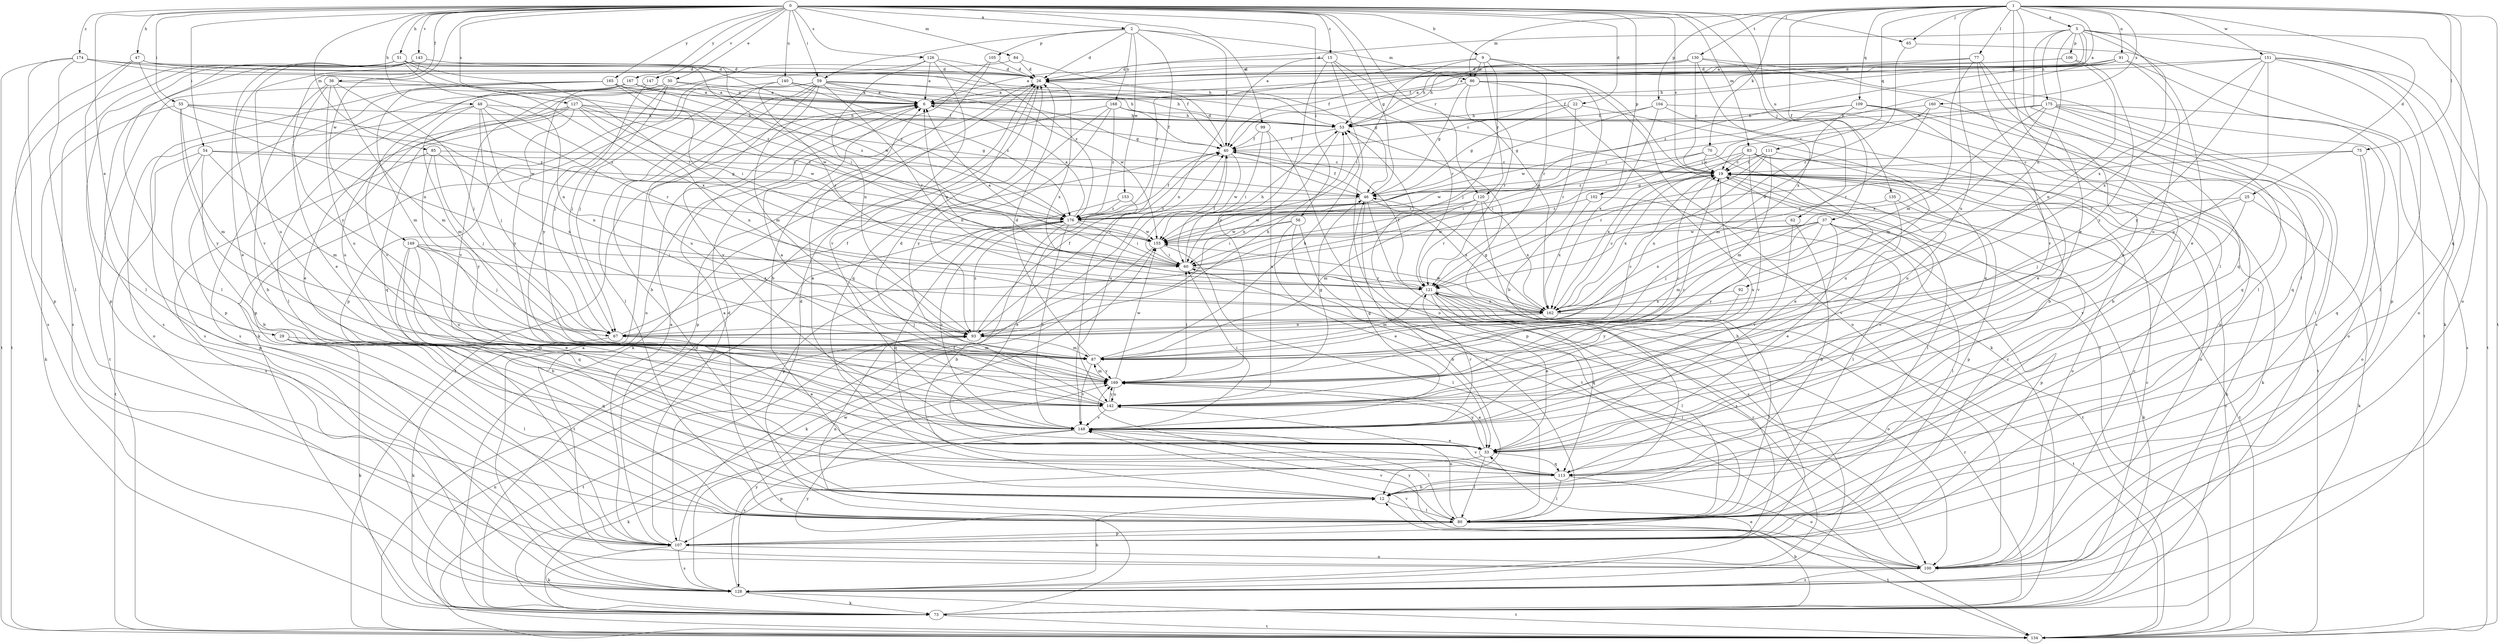 strict digraph  {
0;
1;
2;
5;
6;
9;
12;
15;
19;
22;
25;
26;
29;
30;
33;
36;
37;
40;
46;
47;
48;
51;
53;
54;
55;
56;
59;
60;
62;
65;
67;
70;
73;
75;
77;
80;
83;
84;
85;
86;
87;
91;
92;
93;
99;
100;
102;
104;
105;
106;
107;
109;
111;
113;
120;
121;
126;
127;
128;
130;
134;
135;
140;
142;
143;
147;
148;
149;
151;
153;
155;
160;
162;
165;
167;
168;
169;
174;
175;
176;
0 -> 2  [label=a];
0 -> 9  [label=b];
0 -> 15  [label=c];
0 -> 19  [label=c];
0 -> 22  [label=d];
0 -> 29  [label=e];
0 -> 30  [label=e];
0 -> 36  [label=f];
0 -> 46  [label=g];
0 -> 47  [label=h];
0 -> 48  [label=h];
0 -> 51  [label=h];
0 -> 54  [label=i];
0 -> 55  [label=i];
0 -> 56  [label=i];
0 -> 59  [label=i];
0 -> 62  [label=j];
0 -> 65  [label=j];
0 -> 83  [label=m];
0 -> 84  [label=m];
0 -> 85  [label=m];
0 -> 99  [label=o];
0 -> 102  [label=p];
0 -> 120  [label=r];
0 -> 126  [label=s];
0 -> 127  [label=s];
0 -> 135  [label=u];
0 -> 140  [label=u];
0 -> 143  [label=v];
0 -> 147  [label=v];
0 -> 149  [label=w];
0 -> 165  [label=y];
0 -> 167  [label=y];
0 -> 174  [label=z];
1 -> 5  [label=a];
1 -> 6  [label=a];
1 -> 25  [label=d];
1 -> 33  [label=e];
1 -> 37  [label=f];
1 -> 65  [label=j];
1 -> 70  [label=k];
1 -> 75  [label=l];
1 -> 77  [label=l];
1 -> 80  [label=l];
1 -> 86  [label=m];
1 -> 91  [label=n];
1 -> 104  [label=p];
1 -> 109  [label=q];
1 -> 111  [label=q];
1 -> 113  [label=q];
1 -> 130  [label=t];
1 -> 134  [label=t];
1 -> 142  [label=u];
1 -> 151  [label=w];
1 -> 160  [label=x];
2 -> 26  [label=d];
2 -> 40  [label=f];
2 -> 59  [label=i];
2 -> 86  [label=m];
2 -> 105  [label=p];
2 -> 148  [label=v];
2 -> 153  [label=w];
2 -> 168  [label=y];
5 -> 6  [label=a];
5 -> 26  [label=d];
5 -> 33  [label=e];
5 -> 40  [label=f];
5 -> 73  [label=k];
5 -> 80  [label=l];
5 -> 92  [label=n];
5 -> 100  [label=o];
5 -> 106  [label=p];
5 -> 162  [label=x];
5 -> 175  [label=z];
6 -> 53  [label=h];
6 -> 134  [label=t];
9 -> 60  [label=i];
9 -> 67  [label=j];
9 -> 86  [label=m];
9 -> 120  [label=r];
9 -> 121  [label=r];
9 -> 134  [label=t];
9 -> 176  [label=z];
12 -> 80  [label=l];
15 -> 26  [label=d];
15 -> 93  [label=n];
15 -> 100  [label=o];
15 -> 121  [label=r];
15 -> 162  [label=x];
15 -> 169  [label=y];
19 -> 46  [label=g];
19 -> 73  [label=k];
19 -> 80  [label=l];
19 -> 100  [label=o];
19 -> 107  [label=p];
19 -> 142  [label=u];
19 -> 162  [label=x];
22 -> 33  [label=e];
22 -> 46  [label=g];
22 -> 53  [label=h];
22 -> 121  [label=r];
25 -> 67  [label=j];
25 -> 73  [label=k];
25 -> 148  [label=v];
25 -> 176  [label=z];
26 -> 6  [label=a];
26 -> 73  [label=k];
26 -> 113  [label=q];
26 -> 162  [label=x];
29 -> 73  [label=k];
29 -> 80  [label=l];
29 -> 87  [label=m];
29 -> 113  [label=q];
30 -> 6  [label=a];
30 -> 46  [label=g];
30 -> 67  [label=j];
30 -> 80  [label=l];
30 -> 142  [label=u];
30 -> 148  [label=v];
33 -> 6  [label=a];
33 -> 80  [label=l];
33 -> 107  [label=p];
33 -> 113  [label=q];
33 -> 169  [label=y];
36 -> 6  [label=a];
36 -> 12  [label=b];
36 -> 33  [label=e];
36 -> 67  [label=j];
36 -> 87  [label=m];
36 -> 142  [label=u];
37 -> 33  [label=e];
37 -> 67  [label=j];
37 -> 73  [label=k];
37 -> 80  [label=l];
37 -> 87  [label=m];
37 -> 107  [label=p];
37 -> 155  [label=w];
37 -> 162  [label=x];
37 -> 169  [label=y];
40 -> 19  [label=c];
40 -> 26  [label=d];
40 -> 142  [label=u];
40 -> 155  [label=w];
46 -> 40  [label=f];
46 -> 80  [label=l];
46 -> 128  [label=s];
46 -> 162  [label=x];
46 -> 176  [label=z];
47 -> 26  [label=d];
47 -> 40  [label=f];
47 -> 80  [label=l];
47 -> 93  [label=n];
47 -> 128  [label=s];
48 -> 53  [label=h];
48 -> 67  [label=j];
48 -> 87  [label=m];
48 -> 93  [label=n];
48 -> 100  [label=o];
48 -> 121  [label=r];
48 -> 176  [label=z];
51 -> 26  [label=d];
51 -> 60  [label=i];
51 -> 80  [label=l];
51 -> 93  [label=n];
51 -> 107  [label=p];
51 -> 128  [label=s];
51 -> 134  [label=t];
51 -> 155  [label=w];
51 -> 162  [label=x];
51 -> 176  [label=z];
53 -> 40  [label=f];
53 -> 93  [label=n];
53 -> 107  [label=p];
54 -> 12  [label=b];
54 -> 19  [label=c];
54 -> 46  [label=g];
54 -> 87  [label=m];
54 -> 107  [label=p];
54 -> 134  [label=t];
55 -> 53  [label=h];
55 -> 73  [label=k];
55 -> 87  [label=m];
55 -> 155  [label=w];
55 -> 169  [label=y];
55 -> 176  [label=z];
56 -> 12  [label=b];
56 -> 33  [label=e];
56 -> 60  [label=i];
56 -> 128  [label=s];
56 -> 155  [label=w];
59 -> 6  [label=a];
59 -> 12  [label=b];
59 -> 19  [label=c];
59 -> 53  [label=h];
59 -> 67  [label=j];
59 -> 80  [label=l];
59 -> 87  [label=m];
59 -> 121  [label=r];
59 -> 142  [label=u];
59 -> 148  [label=v];
59 -> 155  [label=w];
60 -> 6  [label=a];
60 -> 40  [label=f];
60 -> 53  [label=h];
60 -> 121  [label=r];
62 -> 12  [label=b];
62 -> 148  [label=v];
62 -> 155  [label=w];
65 -> 121  [label=r];
65 -> 134  [label=t];
67 -> 33  [label=e];
67 -> 40  [label=f];
67 -> 73  [label=k];
67 -> 87  [label=m];
70 -> 19  [label=c];
70 -> 60  [label=i];
70 -> 142  [label=u];
70 -> 155  [label=w];
73 -> 12  [label=b];
73 -> 26  [label=d];
73 -> 121  [label=r];
73 -> 134  [label=t];
73 -> 169  [label=y];
75 -> 19  [label=c];
75 -> 100  [label=o];
75 -> 113  [label=q];
75 -> 155  [label=w];
77 -> 26  [label=d];
77 -> 33  [label=e];
77 -> 53  [label=h];
77 -> 87  [label=m];
77 -> 113  [label=q];
77 -> 148  [label=v];
80 -> 6  [label=a];
80 -> 26  [label=d];
80 -> 93  [label=n];
80 -> 107  [label=p];
80 -> 134  [label=t];
80 -> 142  [label=u];
80 -> 148  [label=v];
83 -> 19  [label=c];
83 -> 33  [label=e];
83 -> 73  [label=k];
83 -> 100  [label=o];
83 -> 148  [label=v];
83 -> 162  [label=x];
83 -> 176  [label=z];
84 -> 26  [label=d];
84 -> 46  [label=g];
84 -> 73  [label=k];
85 -> 19  [label=c];
85 -> 67  [label=j];
85 -> 128  [label=s];
85 -> 162  [label=x];
85 -> 169  [label=y];
86 -> 6  [label=a];
86 -> 12  [label=b];
86 -> 46  [label=g];
86 -> 73  [label=k];
86 -> 100  [label=o];
86 -> 121  [label=r];
87 -> 19  [label=c];
87 -> 26  [label=d];
87 -> 53  [label=h];
87 -> 148  [label=v];
87 -> 169  [label=y];
91 -> 26  [label=d];
91 -> 40  [label=f];
91 -> 53  [label=h];
91 -> 60  [label=i];
91 -> 107  [label=p];
91 -> 142  [label=u];
91 -> 176  [label=z];
92 -> 162  [label=x];
92 -> 169  [label=y];
93 -> 40  [label=f];
93 -> 53  [label=h];
93 -> 87  [label=m];
93 -> 134  [label=t];
93 -> 176  [label=z];
99 -> 40  [label=f];
99 -> 60  [label=i];
99 -> 134  [label=t];
99 -> 142  [label=u];
100 -> 19  [label=c];
100 -> 60  [label=i];
100 -> 128  [label=s];
100 -> 148  [label=v];
100 -> 169  [label=y];
102 -> 80  [label=l];
102 -> 162  [label=x];
102 -> 176  [label=z];
104 -> 12  [label=b];
104 -> 46  [label=g];
104 -> 53  [label=h];
104 -> 107  [label=p];
104 -> 162  [label=x];
105 -> 12  [label=b];
105 -> 26  [label=d];
105 -> 100  [label=o];
106 -> 6  [label=a];
106 -> 26  [label=d];
106 -> 93  [label=n];
106 -> 169  [label=y];
107 -> 6  [label=a];
107 -> 19  [label=c];
107 -> 26  [label=d];
107 -> 40  [label=f];
107 -> 53  [label=h];
107 -> 73  [label=k];
107 -> 100  [label=o];
107 -> 121  [label=r];
107 -> 128  [label=s];
109 -> 12  [label=b];
109 -> 33  [label=e];
109 -> 53  [label=h];
109 -> 87  [label=m];
109 -> 134  [label=t];
109 -> 155  [label=w];
111 -> 19  [label=c];
111 -> 60  [label=i];
111 -> 87  [label=m];
111 -> 93  [label=n];
111 -> 121  [label=r];
111 -> 142  [label=u];
113 -> 12  [label=b];
113 -> 19  [label=c];
113 -> 80  [label=l];
113 -> 100  [label=o];
113 -> 148  [label=v];
120 -> 87  [label=m];
120 -> 121  [label=r];
120 -> 134  [label=t];
120 -> 155  [label=w];
120 -> 162  [label=x];
120 -> 176  [label=z];
121 -> 6  [label=a];
121 -> 33  [label=e];
121 -> 40  [label=f];
121 -> 80  [label=l];
121 -> 87  [label=m];
121 -> 100  [label=o];
121 -> 113  [label=q];
121 -> 134  [label=t];
121 -> 162  [label=x];
126 -> 6  [label=a];
126 -> 26  [label=d];
126 -> 93  [label=n];
126 -> 107  [label=p];
126 -> 148  [label=v];
126 -> 176  [label=z];
127 -> 33  [label=e];
127 -> 46  [label=g];
127 -> 53  [label=h];
127 -> 93  [label=n];
127 -> 113  [label=q];
127 -> 142  [label=u];
127 -> 155  [label=w];
127 -> 169  [label=y];
127 -> 176  [label=z];
128 -> 6  [label=a];
128 -> 12  [label=b];
128 -> 19  [label=c];
128 -> 33  [label=e];
128 -> 73  [label=k];
128 -> 134  [label=t];
128 -> 155  [label=w];
128 -> 169  [label=y];
130 -> 6  [label=a];
130 -> 19  [label=c];
130 -> 26  [label=d];
130 -> 40  [label=f];
130 -> 53  [label=h];
130 -> 80  [label=l];
130 -> 128  [label=s];
130 -> 162  [label=x];
134 -> 19  [label=c];
134 -> 93  [label=n];
135 -> 134  [label=t];
135 -> 148  [label=v];
135 -> 176  [label=z];
140 -> 6  [label=a];
140 -> 53  [label=h];
140 -> 107  [label=p];
140 -> 121  [label=r];
140 -> 176  [label=z];
142 -> 6  [label=a];
142 -> 19  [label=c];
142 -> 26  [label=d];
142 -> 148  [label=v];
142 -> 169  [label=y];
143 -> 26  [label=d];
143 -> 33  [label=e];
143 -> 60  [label=i];
143 -> 128  [label=s];
143 -> 142  [label=u];
143 -> 148  [label=v];
143 -> 169  [label=y];
147 -> 6  [label=a];
147 -> 67  [label=j];
147 -> 128  [label=s];
148 -> 33  [label=e];
148 -> 46  [label=g];
148 -> 60  [label=i];
148 -> 73  [label=k];
148 -> 80  [label=l];
148 -> 121  [label=r];
148 -> 128  [label=s];
148 -> 176  [label=z];
149 -> 12  [label=b];
149 -> 33  [label=e];
149 -> 60  [label=i];
149 -> 67  [label=j];
149 -> 113  [label=q];
149 -> 142  [label=u];
149 -> 162  [label=x];
151 -> 6  [label=a];
151 -> 26  [label=d];
151 -> 80  [label=l];
151 -> 100  [label=o];
151 -> 134  [label=t];
151 -> 142  [label=u];
151 -> 162  [label=x];
151 -> 169  [label=y];
153 -> 33  [label=e];
153 -> 107  [label=p];
153 -> 176  [label=z];
155 -> 60  [label=i];
155 -> 73  [label=k];
155 -> 80  [label=l];
160 -> 19  [label=c];
160 -> 53  [label=h];
160 -> 113  [label=q];
160 -> 121  [label=r];
162 -> 19  [label=c];
162 -> 46  [label=g];
162 -> 67  [label=j];
162 -> 80  [label=l];
162 -> 93  [label=n];
162 -> 155  [label=w];
165 -> 6  [label=a];
165 -> 40  [label=f];
165 -> 60  [label=i];
165 -> 87  [label=m];
165 -> 128  [label=s];
165 -> 134  [label=t];
165 -> 155  [label=w];
167 -> 6  [label=a];
167 -> 107  [label=p];
167 -> 148  [label=v];
167 -> 169  [label=y];
167 -> 176  [label=z];
168 -> 40  [label=f];
168 -> 53  [label=h];
168 -> 93  [label=n];
168 -> 107  [label=p];
168 -> 169  [label=y];
168 -> 176  [label=z];
169 -> 19  [label=c];
169 -> 33  [label=e];
169 -> 46  [label=g];
169 -> 60  [label=i];
169 -> 87  [label=m];
169 -> 142  [label=u];
169 -> 155  [label=w];
174 -> 26  [label=d];
174 -> 53  [label=h];
174 -> 80  [label=l];
174 -> 107  [label=p];
174 -> 134  [label=t];
174 -> 176  [label=z];
175 -> 53  [label=h];
175 -> 80  [label=l];
175 -> 87  [label=m];
175 -> 100  [label=o];
175 -> 113  [label=q];
175 -> 128  [label=s];
175 -> 162  [label=x];
175 -> 176  [label=z];
176 -> 6  [label=a];
176 -> 12  [label=b];
176 -> 40  [label=f];
176 -> 60  [label=i];
176 -> 113  [label=q];
176 -> 134  [label=t];
176 -> 148  [label=v];
176 -> 155  [label=w];
}
